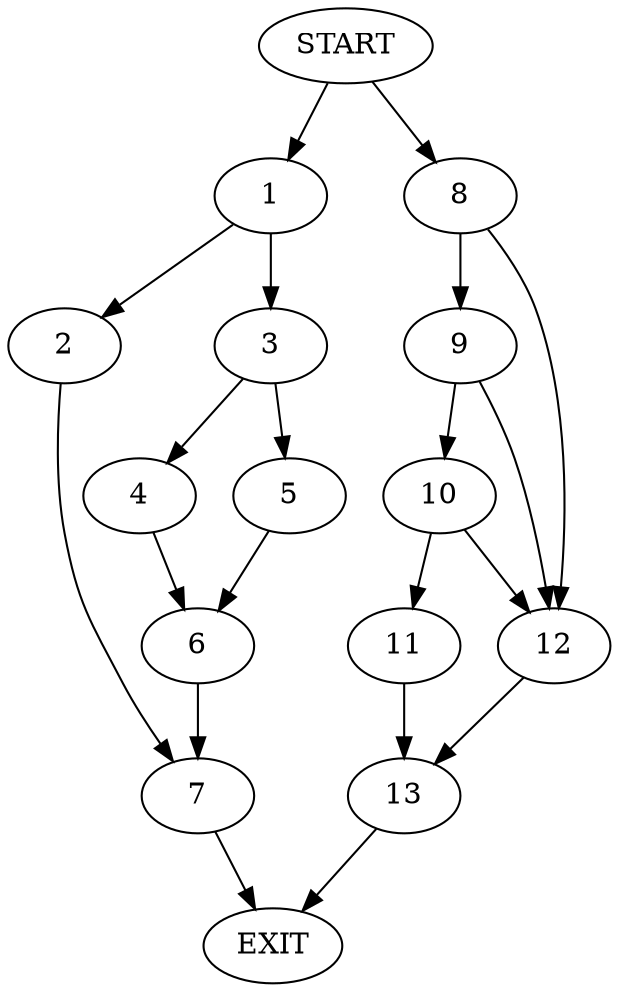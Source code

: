 digraph { 
0 [label="START"];
1;
2;
3;
4;
5;
6;
7;
8;
9;
10;
11;
12;
13;
14[label="EXIT"];
0 -> 1;
0 -> 8;
1 -> 2;
1 -> 3;
2 -> 7;
3 -> 4;
3 -> 5;
4 -> 6;
5 -> 6;
6 -> 7;
7 -> 14;
8 -> 9;
8 -> 12;
9 -> 12;
9 -> 10;
10 -> 12;
10 -> 11;
11 -> 13;
12 -> 13;
13 -> 14;
}